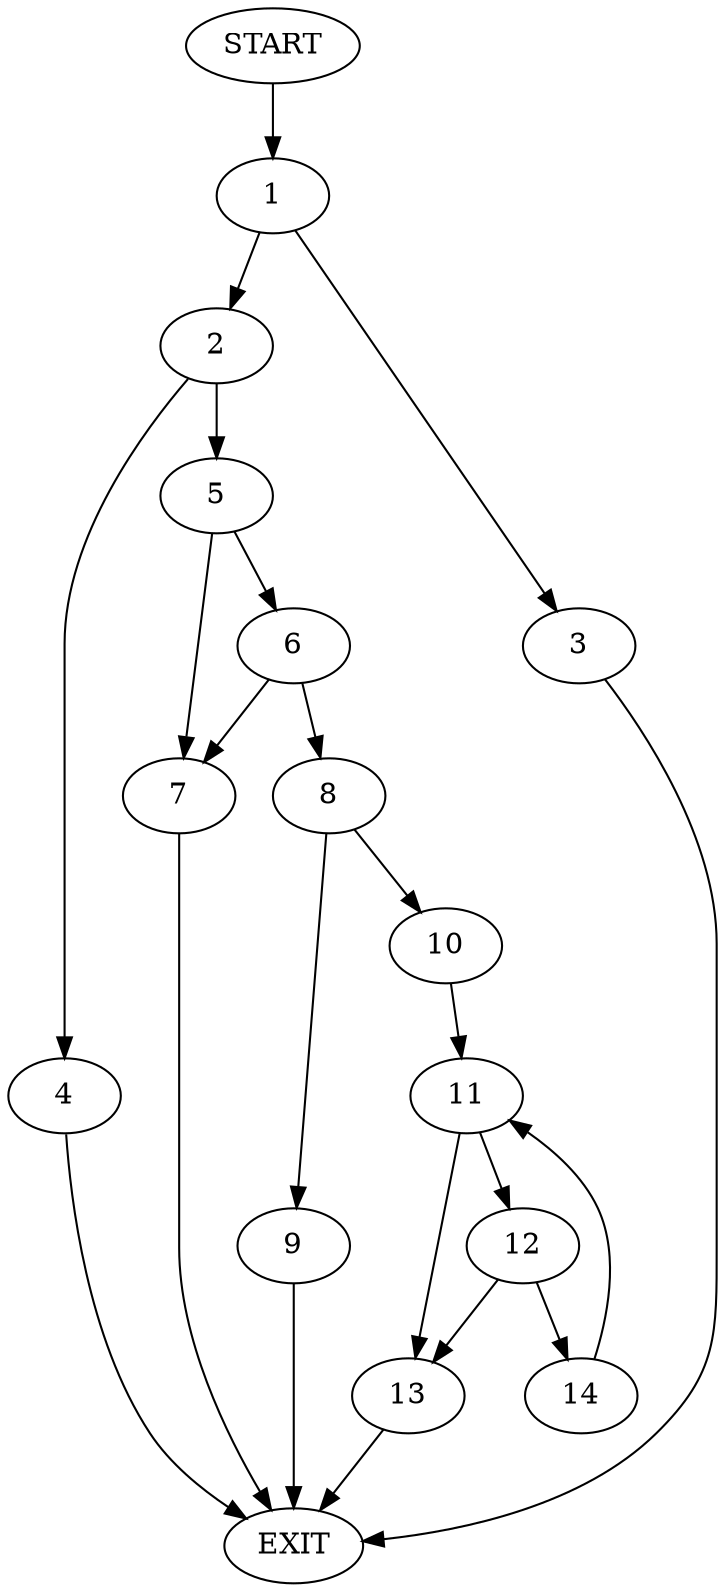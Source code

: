 digraph {
0 [label="START"]
15 [label="EXIT"]
0 -> 1
1 -> 2
1 -> 3
2 -> 4
2 -> 5
3 -> 15
4 -> 15
5 -> 6
5 -> 7
7 -> 15
6 -> 8
6 -> 7
8 -> 9
8 -> 10
10 -> 11
9 -> 15
11 -> 12
11 -> 13
13 -> 15
12 -> 13
12 -> 14
14 -> 11
}

